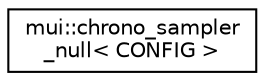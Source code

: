 digraph "Graphical Class Hierarchy"
{
 // LATEX_PDF_SIZE
  edge [fontname="Helvetica",fontsize="10",labelfontname="Helvetica",labelfontsize="10"];
  node [fontname="Helvetica",fontsize="10",shape=record];
  rankdir="LR";
  Node0 [label="mui::chrono_sampler\l_null\< CONFIG \>",height=0.2,width=0.4,color="black", fillcolor="white", style="filled",URL="$classmui_1_1chrono__sampler__null.html",tooltip=" "];
}
